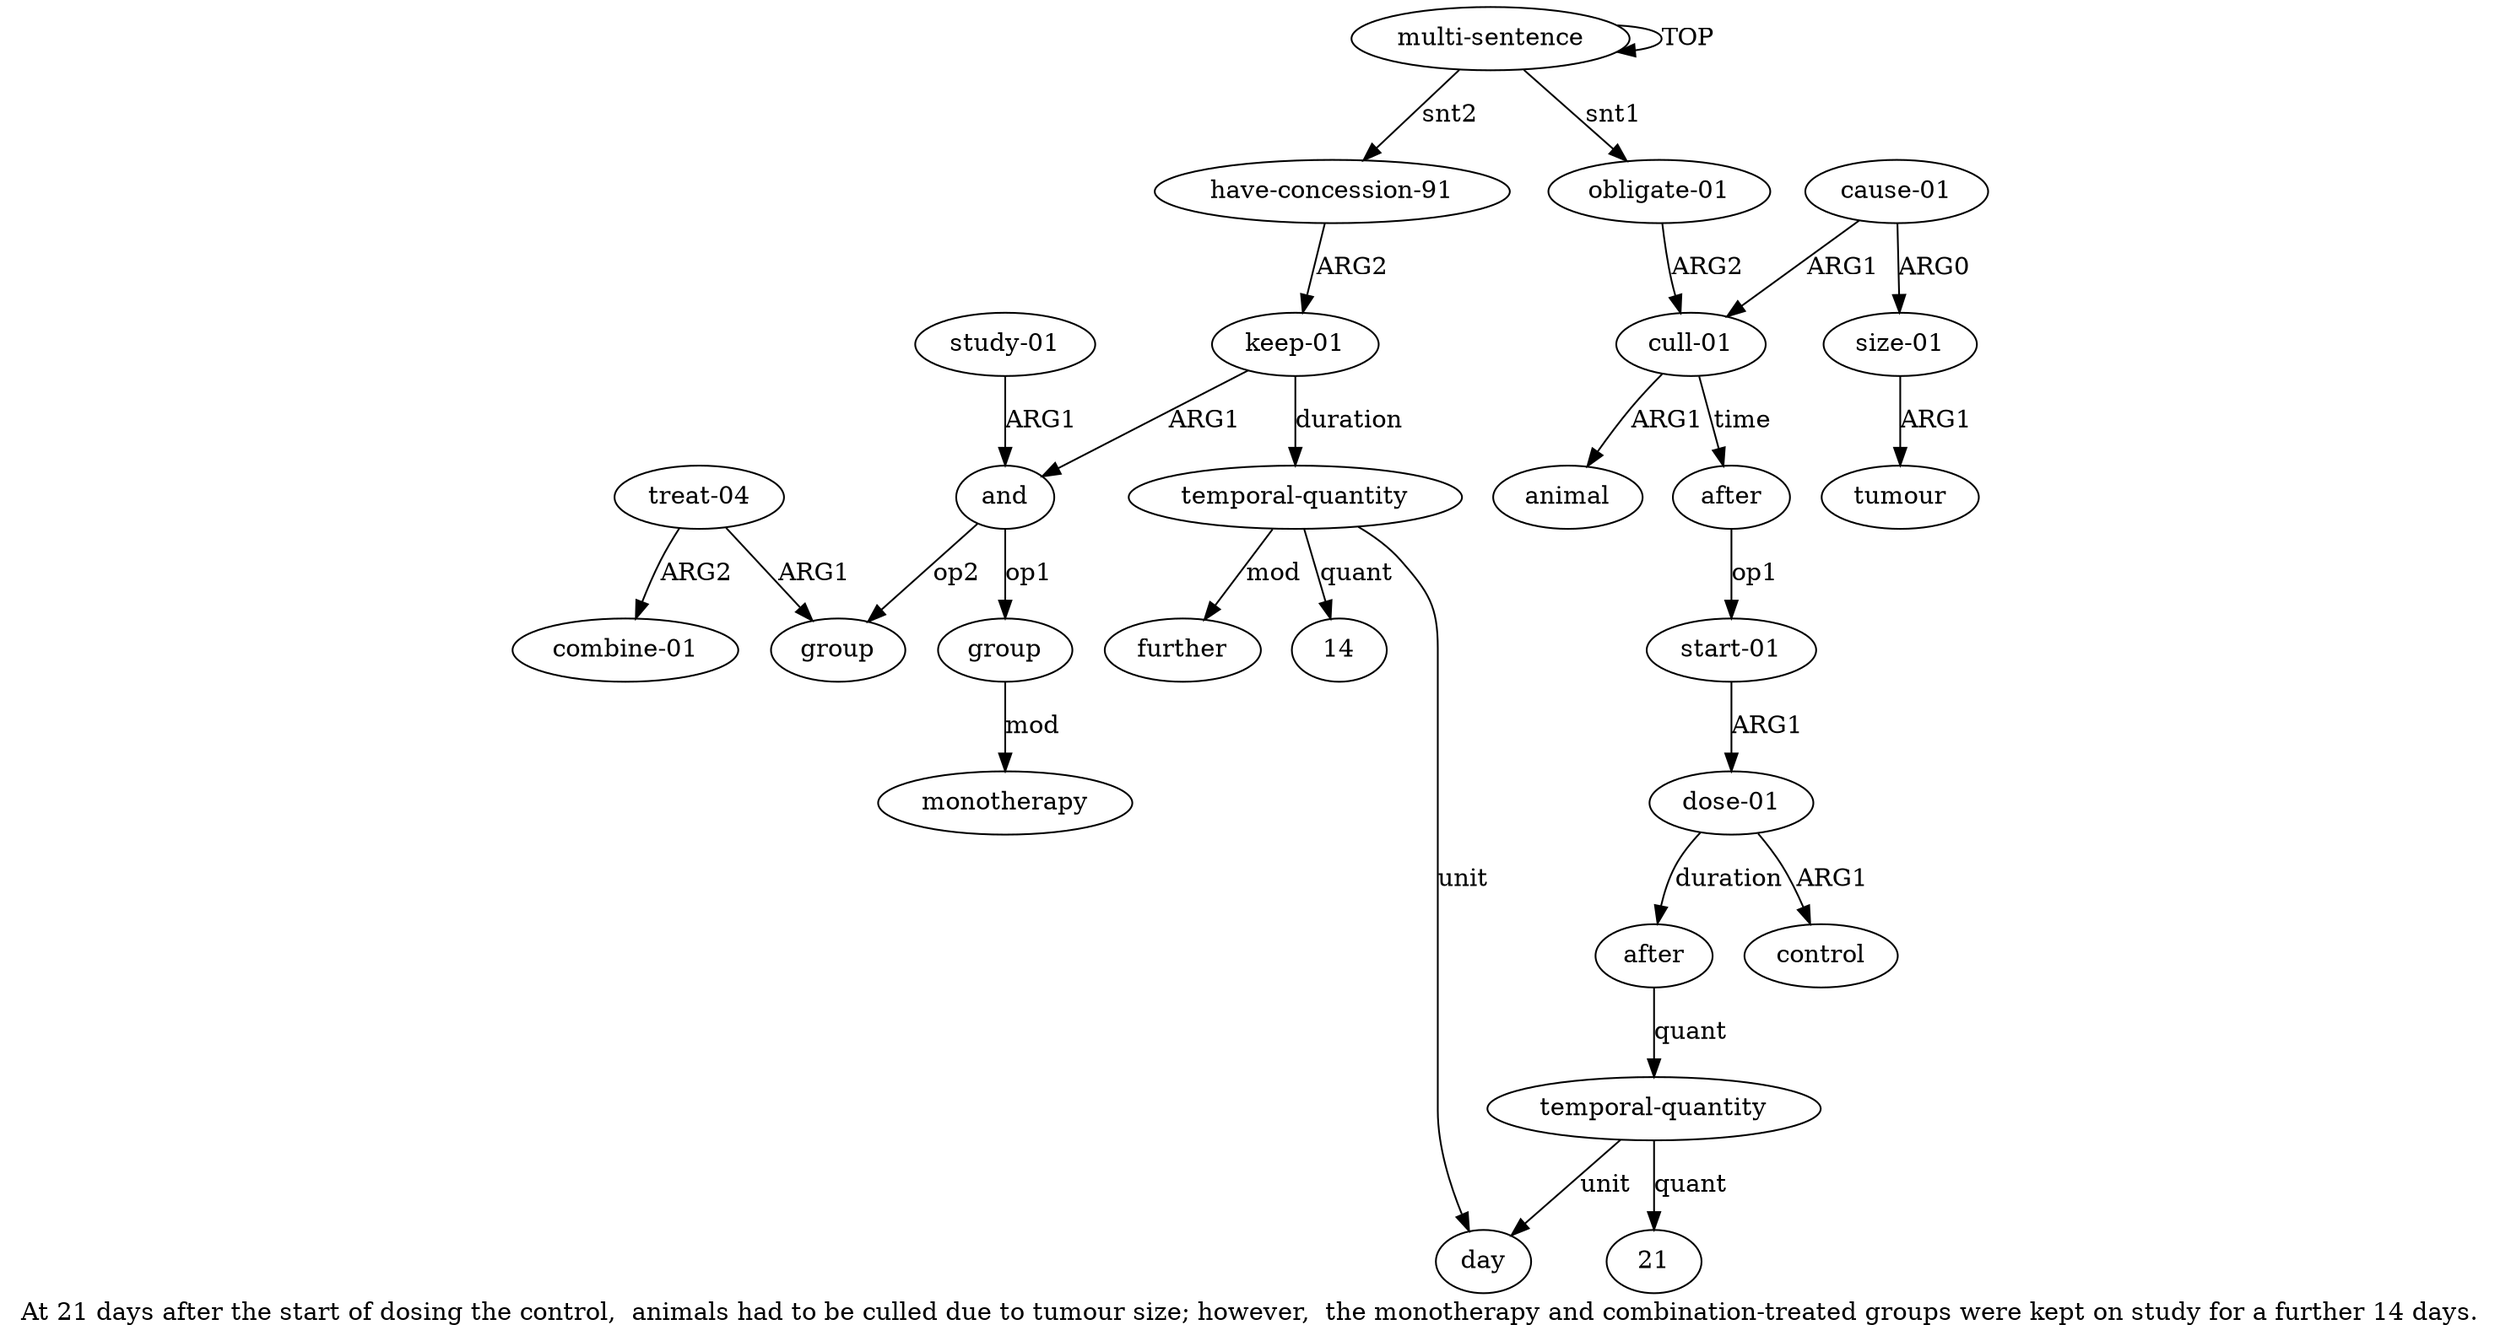 digraph  {
	graph [label="At 21 days after the start of dosing the control,  animals had to be culled due to tumour size; however,  the monotherapy and combination-treated \
groups were kept on study for a further 14 days."];
	node [label="\N"];
	a20	 [color=black,
		gold_ind=20,
		gold_label="treat-04",
		label="treat-04",
		test_ind=20,
		test_label="treat-04"];
	a21	 [color=black,
		gold_ind=21,
		gold_label="combine-01",
		label="combine-01",
		test_ind=21,
		test_label="combine-01"];
	a20 -> a21 [key=0,
	color=black,
	gold_label=ARG2,
	label=ARG2,
	test_label=ARG2];
a19 [color=black,
	gold_ind=19,
	gold_label=group,
	label=group,
	test_ind=19,
	test_label=group];
a20 -> a19 [key=0,
color=black,
gold_label=ARG1,
label=ARG1,
test_label=ARG1];
a22 [color=black,
gold_ind=22,
gold_label="study-01",
label="study-01",
test_ind=22,
test_label="study-01"];
a16 [color=black,
gold_ind=16,
gold_label=and,
label=and,
test_ind=16,
test_label=and];
a22 -> a16 [key=0,
color=black,
gold_label=ARG1,
label=ARG1,
test_label=ARG1];
a23 [color=black,
gold_ind=23,
gold_label="temporal-quantity",
label="temporal-quantity",
test_ind=23,
test_label="temporal-quantity"];
a24 [color=black,
gold_ind=24,
gold_label=further,
label=further,
test_ind=24,
test_label=further];
a23 -> a24 [key=0,
color=black,
gold_label=mod,
label=mod,
test_label=mod];
"a23 14" [color=black,
gold_ind=-1,
gold_label=14,
label=14,
test_ind=-1,
test_label=14];
a23 -> "a23 14" [key=0,
color=black,
gold_label=quant,
label=quant,
test_label=quant];
a13 [color=black,
gold_ind=13,
gold_label=day,
label=day,
test_ind=13,
test_label=day];
a23 -> a13 [key=0,
color=black,
gold_label=unit,
label=unit,
test_label=unit];
a15 [color=black,
gold_ind=15,
gold_label="keep-01",
label="keep-01",
test_ind=15,
test_label="keep-01"];
a15 -> a23 [key=0,
color=black,
gold_label=duration,
label=duration,
test_label=duration];
a15 -> a16 [key=0,
color=black,
gold_label=ARG1,
label=ARG1,
test_label=ARG1];
a14 [color=black,
gold_ind=14,
gold_label="have-concession-91",
label="have-concession-91",
test_ind=14,
test_label="have-concession-91"];
a14 -> a15 [key=0,
color=black,
gold_label=ARG2,
label=ARG2,
test_label=ARG2];
a17 [color=black,
gold_ind=17,
gold_label=group,
label=group,
test_ind=17,
test_label=group];
a18 [color=black,
gold_ind=18,
gold_label=monotherapy,
label=monotherapy,
test_ind=18,
test_label=monotherapy];
a17 -> a18 [key=0,
color=black,
gold_label=mod,
label=mod,
test_label=mod];
a16 -> a17 [key=0,
color=black,
gold_label=op1,
label=op1,
test_label=op1];
a16 -> a19 [key=0,
color=black,
gold_label=op2,
label=op2,
test_label=op2];
a11 [color=black,
gold_ind=11,
gold_label=after,
label=after,
test_ind=11,
test_label=after];
a12 [color=black,
gold_ind=12,
gold_label="temporal-quantity",
label="temporal-quantity",
test_ind=12,
test_label="temporal-quantity"];
a11 -> a12 [key=0,
color=black,
gold_label=quant,
label=quant,
test_label=quant];
a10 [color=black,
gold_ind=10,
gold_label=control,
label=control,
test_ind=10,
test_label=control];
a12 -> a13 [key=0,
color=black,
gold_label=unit,
label=unit,
test_label=unit];
"a12 21" [color=black,
gold_ind=-1,
gold_label=21,
label=21,
test_ind=-1,
test_label=21];
a12 -> "a12 21" [key=0,
color=black,
gold_label=quant,
label=quant,
test_label=quant];
a1 [color=black,
gold_ind=1,
gold_label="obligate-01",
label="obligate-01",
test_ind=1,
test_label="obligate-01"];
a2 [color=black,
gold_ind=2,
gold_label="cull-01",
label="cull-01",
test_ind=2,
test_label="cull-01"];
a1 -> a2 [key=0,
color=black,
gold_label=ARG2,
label=ARG2,
test_label=ARG2];
a0 [color=black,
gold_ind=0,
gold_label="multi-sentence",
label="multi-sentence",
test_ind=0,
test_label="multi-sentence"];
a0 -> a14 [key=0,
color=black,
gold_label=snt2,
label=snt2,
test_label=snt2];
a0 -> a1 [key=0,
color=black,
gold_label=snt1,
label=snt1,
test_label=snt1];
a0 -> a0 [key=0,
color=black,
gold_label=TOP,
label=TOP,
test_label=TOP];
a3 [color=black,
gold_ind=3,
gold_label=animal,
label=animal,
test_ind=3,
test_label=animal];
a2 -> a3 [key=0,
color=black,
gold_label=ARG1,
label=ARG1,
test_label=ARG1];
a7 [color=black,
gold_ind=7,
gold_label=after,
label=after,
test_ind=7,
test_label=after];
a2 -> a7 [key=0,
color=black,
gold_label=time,
label=time,
test_label=time];
a5 [color=black,
gold_ind=5,
gold_label="size-01",
label="size-01",
test_ind=5,
test_label="size-01"];
a6 [color=black,
gold_ind=6,
gold_label=tumour,
label=tumour,
test_ind=6,
test_label=tumour];
a5 -> a6 [key=0,
color=black,
gold_label=ARG1,
label=ARG1,
test_label=ARG1];
a4 [color=black,
gold_ind=4,
gold_label="cause-01",
label="cause-01",
test_ind=4,
test_label="cause-01"];
a4 -> a2 [key=0,
color=black,
gold_label=ARG1,
label=ARG1,
test_label=ARG1];
a4 -> a5 [key=0,
color=black,
gold_label=ARG0,
label=ARG0,
test_label=ARG0];
a8 [color=black,
gold_ind=8,
gold_label="start-01",
label="start-01",
test_ind=8,
test_label="start-01"];
a7 -> a8 [key=0,
color=black,
gold_label=op1,
label=op1,
test_label=op1];
a9 [color=black,
gold_ind=9,
gold_label="dose-01",
label="dose-01",
test_ind=9,
test_label="dose-01"];
a9 -> a11 [key=0,
color=black,
gold_label=duration,
label=duration,
test_label=duration];
a9 -> a10 [key=0,
color=black,
gold_label=ARG1,
label=ARG1,
test_label=ARG1];
a8 -> a9 [key=0,
color=black,
gold_label=ARG1,
label=ARG1,
test_label=ARG1];
}
